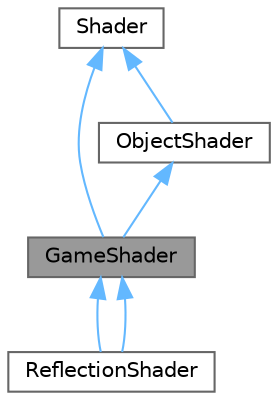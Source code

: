 digraph "GameShader"
{
 // LATEX_PDF_SIZE
  bgcolor="transparent";
  edge [fontname=Helvetica,fontsize=10,labelfontname=Helvetica,labelfontsize=10];
  node [fontname=Helvetica,fontsize=10,shape=box,height=0.2,width=0.4];
  Node1 [id="Node000001",label="GameShader",height=0.2,width=0.4,color="gray40", fillcolor="grey60", style="filled", fontcolor="black",tooltip=" "];
  Node2 -> Node1 [id="edge11_Node000001_Node000002",dir="back",color="steelblue1",style="solid",tooltip=" "];
  Node2 [id="Node000002",label="Shader",height=0.2,width=0.4,color="gray40", fillcolor="white", style="filled",URL="$struct_shader.html",tooltip=" "];
  Node3 -> Node1 [id="edge12_Node000001_Node000003",dir="back",color="steelblue1",style="solid",tooltip=" "];
  Node3 [id="Node000003",label="ObjectShader",height=0.2,width=0.4,color="gray40", fillcolor="white", style="filled",URL="$struct_object_shader.html",tooltip=" "];
  Node2 -> Node3 [id="edge13_Node000003_Node000002",dir="back",color="steelblue1",style="solid",tooltip=" "];
  Node1 -> Node4 [id="edge14_Node000001_Node000004",dir="back",color="steelblue1",style="solid",tooltip=" "];
  Node4 [id="Node000004",label="ReflectionShader",height=0.2,width=0.4,color="gray40", fillcolor="white", style="filled",URL="$class_reflection_shader.html",tooltip=" "];
  Node1 -> Node4 [id="edge15_Node000001_Node000004",dir="back",color="steelblue1",style="solid",tooltip=" "];
}

